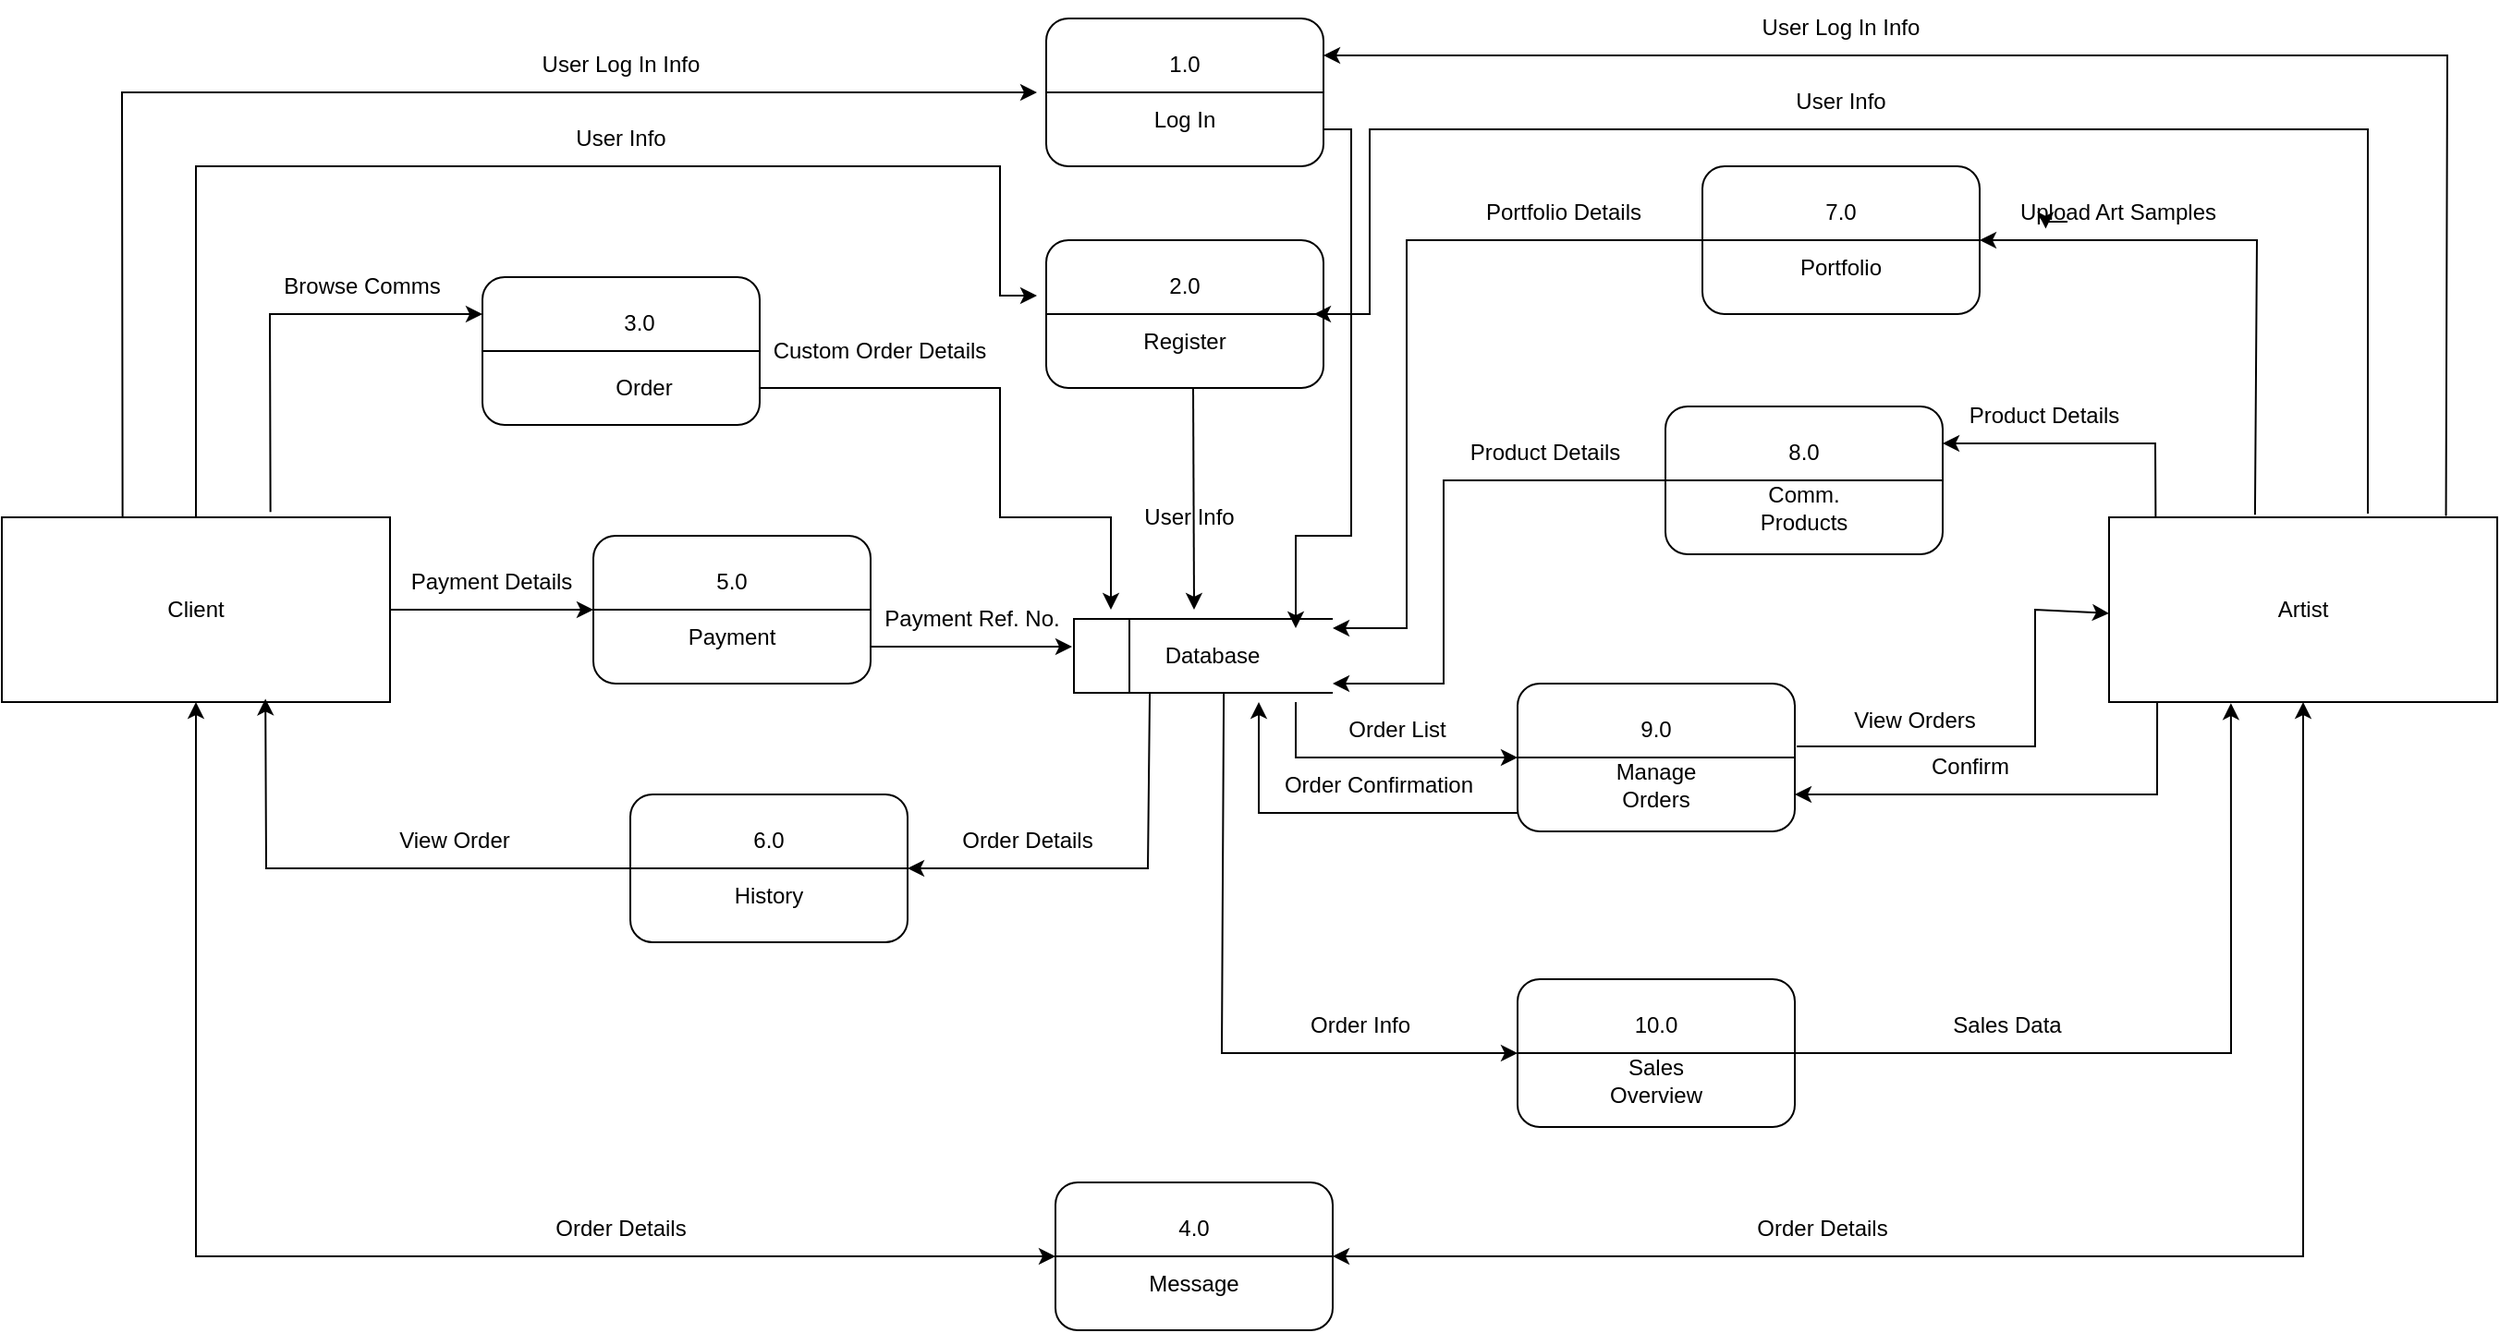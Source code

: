 <mxfile version="27.0.2">
  <diagram name="Page-1" id="rPI7KzPbkXkREmGNHBCn">
    <mxGraphModel dx="1469" dy="921" grid="1" gridSize="10" guides="1" tooltips="1" connect="1" arrows="1" fold="1" page="1" pageScale="1" pageWidth="1400" pageHeight="850" math="0" shadow="0">
      <root>
        <mxCell id="0" />
        <mxCell id="1" parent="0" />
        <mxCell id="pOSwLfRpQy3Trz1Tj1-A-1" value="Client" style="rounded=0;whiteSpace=wrap;html=1;" parent="1" vertex="1">
          <mxGeometry x="20" y="310" width="210" height="100" as="geometry" />
        </mxCell>
        <mxCell id="pOSwLfRpQy3Trz1Tj1-A-10" value="" style="group" parent="1" vertex="1" connectable="0">
          <mxGeometry x="585" y="40" width="150" height="80" as="geometry" />
        </mxCell>
        <mxCell id="pOSwLfRpQy3Trz1Tj1-A-6" value="" style="rounded=1;whiteSpace=wrap;html=1;" parent="pOSwLfRpQy3Trz1Tj1-A-10" vertex="1">
          <mxGeometry width="150" height="80" as="geometry" />
        </mxCell>
        <mxCell id="pOSwLfRpQy3Trz1Tj1-A-7" value="" style="endArrow=none;html=1;rounded=0;exitX=0;exitY=0.5;exitDx=0;exitDy=0;entryX=1;entryY=0.5;entryDx=0;entryDy=0;" parent="pOSwLfRpQy3Trz1Tj1-A-10" source="pOSwLfRpQy3Trz1Tj1-A-6" target="pOSwLfRpQy3Trz1Tj1-A-6" edge="1">
          <mxGeometry width="50" height="50" relative="1" as="geometry">
            <mxPoint x="240" y="120" as="sourcePoint" />
            <mxPoint x="250" y="70" as="targetPoint" />
          </mxGeometry>
        </mxCell>
        <mxCell id="pOSwLfRpQy3Trz1Tj1-A-8" value="1.0" style="text;html=1;align=center;verticalAlign=middle;whiteSpace=wrap;rounded=0;" parent="pOSwLfRpQy3Trz1Tj1-A-10" vertex="1">
          <mxGeometry x="45" y="10" width="60" height="30" as="geometry" />
        </mxCell>
        <mxCell id="pOSwLfRpQy3Trz1Tj1-A-9" value="Log In" style="text;html=1;align=center;verticalAlign=middle;whiteSpace=wrap;rounded=0;" parent="pOSwLfRpQy3Trz1Tj1-A-10" vertex="1">
          <mxGeometry x="45" y="40" width="60" height="30" as="geometry" />
        </mxCell>
        <mxCell id="pOSwLfRpQy3Trz1Tj1-A-11" value="" style="group" parent="1" vertex="1" connectable="0">
          <mxGeometry x="585" y="160" width="150" height="80" as="geometry" />
        </mxCell>
        <mxCell id="pOSwLfRpQy3Trz1Tj1-A-12" value="" style="rounded=1;whiteSpace=wrap;html=1;" parent="pOSwLfRpQy3Trz1Tj1-A-11" vertex="1">
          <mxGeometry width="150" height="80" as="geometry" />
        </mxCell>
        <mxCell id="pOSwLfRpQy3Trz1Tj1-A-13" value="" style="endArrow=none;html=1;rounded=0;exitX=0;exitY=0.5;exitDx=0;exitDy=0;entryX=1;entryY=0.5;entryDx=0;entryDy=0;" parent="pOSwLfRpQy3Trz1Tj1-A-11" source="pOSwLfRpQy3Trz1Tj1-A-12" target="pOSwLfRpQy3Trz1Tj1-A-12" edge="1">
          <mxGeometry width="50" height="50" relative="1" as="geometry">
            <mxPoint x="240" y="120" as="sourcePoint" />
            <mxPoint x="250" y="70" as="targetPoint" />
          </mxGeometry>
        </mxCell>
        <mxCell id="pOSwLfRpQy3Trz1Tj1-A-14" value="2.0" style="text;html=1;align=center;verticalAlign=middle;whiteSpace=wrap;rounded=0;" parent="pOSwLfRpQy3Trz1Tj1-A-11" vertex="1">
          <mxGeometry x="45" y="10" width="60" height="30" as="geometry" />
        </mxCell>
        <mxCell id="pOSwLfRpQy3Trz1Tj1-A-15" value="Register" style="text;html=1;align=center;verticalAlign=middle;whiteSpace=wrap;rounded=0;" parent="pOSwLfRpQy3Trz1Tj1-A-11" vertex="1">
          <mxGeometry x="45" y="40" width="60" height="30" as="geometry" />
        </mxCell>
        <mxCell id="pOSwLfRpQy3Trz1Tj1-A-19" value="" style="group" parent="1" vertex="1" connectable="0">
          <mxGeometry x="290" y="180" width="150" height="80" as="geometry" />
        </mxCell>
        <mxCell id="pOSwLfRpQy3Trz1Tj1-A-20" value="" style="rounded=1;whiteSpace=wrap;html=1;" parent="pOSwLfRpQy3Trz1Tj1-A-19" vertex="1">
          <mxGeometry x="-10" width="150" height="80" as="geometry" />
        </mxCell>
        <mxCell id="pOSwLfRpQy3Trz1Tj1-A-21" value="" style="endArrow=none;html=1;rounded=0;exitX=0;exitY=0.5;exitDx=0;exitDy=0;entryX=1;entryY=0.5;entryDx=0;entryDy=0;" parent="pOSwLfRpQy3Trz1Tj1-A-19" source="pOSwLfRpQy3Trz1Tj1-A-20" target="pOSwLfRpQy3Trz1Tj1-A-20" edge="1">
          <mxGeometry width="50" height="50" relative="1" as="geometry">
            <mxPoint x="240" y="120" as="sourcePoint" />
            <mxPoint x="250" y="70" as="targetPoint" />
          </mxGeometry>
        </mxCell>
        <mxCell id="pOSwLfRpQy3Trz1Tj1-A-22" value="3.0" style="text;html=1;align=center;verticalAlign=middle;whiteSpace=wrap;rounded=0;" parent="pOSwLfRpQy3Trz1Tj1-A-19" vertex="1">
          <mxGeometry x="45" y="10" width="60" height="30" as="geometry" />
        </mxCell>
        <mxCell id="pOSwLfRpQy3Trz1Tj1-A-23" value="Order" style="text;html=1;align=center;verticalAlign=middle;whiteSpace=wrap;rounded=0;" parent="pOSwLfRpQy3Trz1Tj1-A-19" vertex="1">
          <mxGeometry x="45" y="50" width="65" height="20" as="geometry" />
        </mxCell>
        <mxCell id="pOSwLfRpQy3Trz1Tj1-A-25" value="" style="group" parent="1" vertex="1" connectable="0">
          <mxGeometry x="600" y="365" width="140" height="40" as="geometry" />
        </mxCell>
        <mxCell id="pOSwLfRpQy3Trz1Tj1-A-18" value="" style="html=1;dashed=0;whiteSpace=wrap;shape=mxgraph.dfd.dataStoreID;align=left;spacingLeft=3;points=[[0,0],[0.5,0],[1,0],[0,0.5],[1,0.5],[0,1],[0.5,1],[1,1]];" parent="pOSwLfRpQy3Trz1Tj1-A-25" vertex="1">
          <mxGeometry width="140" height="40" as="geometry" />
        </mxCell>
        <mxCell id="pOSwLfRpQy3Trz1Tj1-A-24" value="Database" style="text;html=1;align=center;verticalAlign=middle;whiteSpace=wrap;rounded=0;" parent="pOSwLfRpQy3Trz1Tj1-A-25" vertex="1">
          <mxGeometry x="45" y="5" width="60" height="30" as="geometry" />
        </mxCell>
        <mxCell id="pOSwLfRpQy3Trz1Tj1-A-26" value="" style="group" parent="1" vertex="1" connectable="0">
          <mxGeometry x="340" y="320" width="150" height="80" as="geometry" />
        </mxCell>
        <mxCell id="pOSwLfRpQy3Trz1Tj1-A-27" value="" style="rounded=1;whiteSpace=wrap;html=1;" parent="pOSwLfRpQy3Trz1Tj1-A-26" vertex="1">
          <mxGeometry width="150" height="80" as="geometry" />
        </mxCell>
        <mxCell id="pOSwLfRpQy3Trz1Tj1-A-28" value="" style="endArrow=none;html=1;rounded=0;exitX=0;exitY=0.5;exitDx=0;exitDy=0;entryX=1;entryY=0.5;entryDx=0;entryDy=0;" parent="pOSwLfRpQy3Trz1Tj1-A-26" source="pOSwLfRpQy3Trz1Tj1-A-27" target="pOSwLfRpQy3Trz1Tj1-A-27" edge="1">
          <mxGeometry width="50" height="50" relative="1" as="geometry">
            <mxPoint x="240" y="120" as="sourcePoint" />
            <mxPoint x="250" y="70" as="targetPoint" />
          </mxGeometry>
        </mxCell>
        <mxCell id="pOSwLfRpQy3Trz1Tj1-A-29" value="5.0" style="text;html=1;align=center;verticalAlign=middle;whiteSpace=wrap;rounded=0;" parent="pOSwLfRpQy3Trz1Tj1-A-26" vertex="1">
          <mxGeometry x="45" y="10" width="60" height="30" as="geometry" />
        </mxCell>
        <mxCell id="pOSwLfRpQy3Trz1Tj1-A-30" value="Payment" style="text;html=1;align=center;verticalAlign=middle;whiteSpace=wrap;rounded=0;" parent="pOSwLfRpQy3Trz1Tj1-A-26" vertex="1">
          <mxGeometry x="45" y="40" width="60" height="30" as="geometry" />
        </mxCell>
        <mxCell id="pOSwLfRpQy3Trz1Tj1-A-31" value="" style="group" parent="1" vertex="1" connectable="0">
          <mxGeometry x="940" y="120" width="150" height="80" as="geometry" />
        </mxCell>
        <mxCell id="pOSwLfRpQy3Trz1Tj1-A-32" value="" style="rounded=1;whiteSpace=wrap;html=1;" parent="pOSwLfRpQy3Trz1Tj1-A-31" vertex="1">
          <mxGeometry width="150" height="80" as="geometry" />
        </mxCell>
        <mxCell id="pOSwLfRpQy3Trz1Tj1-A-33" value="" style="endArrow=none;html=1;rounded=0;exitX=0;exitY=0.5;exitDx=0;exitDy=0;entryX=1;entryY=0.5;entryDx=0;entryDy=0;" parent="pOSwLfRpQy3Trz1Tj1-A-31" source="pOSwLfRpQy3Trz1Tj1-A-32" target="pOSwLfRpQy3Trz1Tj1-A-32" edge="1">
          <mxGeometry width="50" height="50" relative="1" as="geometry">
            <mxPoint x="240" y="120" as="sourcePoint" />
            <mxPoint x="250" y="70" as="targetPoint" />
          </mxGeometry>
        </mxCell>
        <mxCell id="pOSwLfRpQy3Trz1Tj1-A-34" value="7.0" style="text;html=1;align=center;verticalAlign=middle;whiteSpace=wrap;rounded=0;" parent="pOSwLfRpQy3Trz1Tj1-A-31" vertex="1">
          <mxGeometry x="45" y="10" width="60" height="30" as="geometry" />
        </mxCell>
        <mxCell id="pOSwLfRpQy3Trz1Tj1-A-35" value="Portfolio" style="text;html=1;align=center;verticalAlign=middle;whiteSpace=wrap;rounded=0;" parent="pOSwLfRpQy3Trz1Tj1-A-31" vertex="1">
          <mxGeometry x="45" y="40" width="60" height="30" as="geometry" />
        </mxCell>
        <mxCell id="pOSwLfRpQy3Trz1Tj1-A-37" value="Artist" style="rounded=0;whiteSpace=wrap;html=1;" parent="1" vertex="1">
          <mxGeometry x="1160" y="310" width="210" height="100" as="geometry" />
        </mxCell>
        <mxCell id="pOSwLfRpQy3Trz1Tj1-A-38" value="" style="group" parent="1" vertex="1" connectable="0">
          <mxGeometry x="590" y="670" width="150" height="80" as="geometry" />
        </mxCell>
        <mxCell id="pOSwLfRpQy3Trz1Tj1-A-39" value="" style="rounded=1;whiteSpace=wrap;html=1;" parent="pOSwLfRpQy3Trz1Tj1-A-38" vertex="1">
          <mxGeometry width="150" height="80" as="geometry" />
        </mxCell>
        <mxCell id="pOSwLfRpQy3Trz1Tj1-A-40" value="" style="endArrow=none;html=1;rounded=0;exitX=0;exitY=0.5;exitDx=0;exitDy=0;entryX=1;entryY=0.5;entryDx=0;entryDy=0;" parent="pOSwLfRpQy3Trz1Tj1-A-38" source="pOSwLfRpQy3Trz1Tj1-A-39" target="pOSwLfRpQy3Trz1Tj1-A-39" edge="1">
          <mxGeometry width="50" height="50" relative="1" as="geometry">
            <mxPoint x="240" y="120" as="sourcePoint" />
            <mxPoint x="250" y="70" as="targetPoint" />
          </mxGeometry>
        </mxCell>
        <mxCell id="pOSwLfRpQy3Trz1Tj1-A-41" value="4.0" style="text;html=1;align=center;verticalAlign=middle;whiteSpace=wrap;rounded=0;" parent="pOSwLfRpQy3Trz1Tj1-A-38" vertex="1">
          <mxGeometry x="45" y="10" width="60" height="30" as="geometry" />
        </mxCell>
        <mxCell id="pOSwLfRpQy3Trz1Tj1-A-42" value="Message" style="text;html=1;align=center;verticalAlign=middle;whiteSpace=wrap;rounded=0;" parent="pOSwLfRpQy3Trz1Tj1-A-38" vertex="1">
          <mxGeometry x="45" y="40" width="60" height="30" as="geometry" />
        </mxCell>
        <mxCell id="pOSwLfRpQy3Trz1Tj1-A-43" value="" style="group" parent="1" vertex="1" connectable="0">
          <mxGeometry x="360" y="460" width="150" height="80" as="geometry" />
        </mxCell>
        <mxCell id="pOSwLfRpQy3Trz1Tj1-A-44" value="" style="rounded=1;whiteSpace=wrap;html=1;" parent="pOSwLfRpQy3Trz1Tj1-A-43" vertex="1">
          <mxGeometry width="150" height="80" as="geometry" />
        </mxCell>
        <mxCell id="pOSwLfRpQy3Trz1Tj1-A-45" value="" style="endArrow=none;html=1;rounded=0;exitX=0;exitY=0.5;exitDx=0;exitDy=0;entryX=1;entryY=0.5;entryDx=0;entryDy=0;" parent="pOSwLfRpQy3Trz1Tj1-A-43" source="pOSwLfRpQy3Trz1Tj1-A-44" target="pOSwLfRpQy3Trz1Tj1-A-44" edge="1">
          <mxGeometry width="50" height="50" relative="1" as="geometry">
            <mxPoint x="240" y="120" as="sourcePoint" />
            <mxPoint x="250" y="70" as="targetPoint" />
          </mxGeometry>
        </mxCell>
        <mxCell id="pOSwLfRpQy3Trz1Tj1-A-46" value="6.0" style="text;html=1;align=center;verticalAlign=middle;whiteSpace=wrap;rounded=0;" parent="pOSwLfRpQy3Trz1Tj1-A-43" vertex="1">
          <mxGeometry x="45" y="10" width="60" height="30" as="geometry" />
        </mxCell>
        <mxCell id="pOSwLfRpQy3Trz1Tj1-A-47" value="History" style="text;html=1;align=center;verticalAlign=middle;whiteSpace=wrap;rounded=0;" parent="pOSwLfRpQy3Trz1Tj1-A-43" vertex="1">
          <mxGeometry x="45" y="40" width="60" height="30" as="geometry" />
        </mxCell>
        <mxCell id="pOSwLfRpQy3Trz1Tj1-A-52" value="" style="group" parent="1" vertex="1" connectable="0">
          <mxGeometry x="920" y="250" width="150" height="80" as="geometry" />
        </mxCell>
        <mxCell id="pOSwLfRpQy3Trz1Tj1-A-53" value="" style="rounded=1;whiteSpace=wrap;html=1;" parent="pOSwLfRpQy3Trz1Tj1-A-52" vertex="1">
          <mxGeometry width="150" height="80" as="geometry" />
        </mxCell>
        <mxCell id="pOSwLfRpQy3Trz1Tj1-A-54" value="" style="endArrow=none;html=1;rounded=0;exitX=0;exitY=0.5;exitDx=0;exitDy=0;entryX=1;entryY=0.5;entryDx=0;entryDy=0;" parent="pOSwLfRpQy3Trz1Tj1-A-52" source="pOSwLfRpQy3Trz1Tj1-A-53" target="pOSwLfRpQy3Trz1Tj1-A-53" edge="1">
          <mxGeometry width="50" height="50" relative="1" as="geometry">
            <mxPoint x="240" y="120" as="sourcePoint" />
            <mxPoint x="250" y="70" as="targetPoint" />
          </mxGeometry>
        </mxCell>
        <mxCell id="pOSwLfRpQy3Trz1Tj1-A-55" value="8.0" style="text;html=1;align=center;verticalAlign=middle;whiteSpace=wrap;rounded=0;" parent="pOSwLfRpQy3Trz1Tj1-A-52" vertex="1">
          <mxGeometry x="45" y="10" width="60" height="30" as="geometry" />
        </mxCell>
        <mxCell id="pOSwLfRpQy3Trz1Tj1-A-56" value="Comm. Products" style="text;html=1;align=center;verticalAlign=middle;whiteSpace=wrap;rounded=0;" parent="pOSwLfRpQy3Trz1Tj1-A-52" vertex="1">
          <mxGeometry x="45" y="40" width="60" height="30" as="geometry" />
        </mxCell>
        <mxCell id="pOSwLfRpQy3Trz1Tj1-A-57" value="" style="group" parent="1" vertex="1" connectable="0">
          <mxGeometry x="840" y="400" width="150" height="80" as="geometry" />
        </mxCell>
        <mxCell id="pOSwLfRpQy3Trz1Tj1-A-58" value="" style="rounded=1;whiteSpace=wrap;html=1;" parent="pOSwLfRpQy3Trz1Tj1-A-57" vertex="1">
          <mxGeometry width="150" height="80" as="geometry" />
        </mxCell>
        <mxCell id="pOSwLfRpQy3Trz1Tj1-A-59" value="" style="endArrow=none;html=1;rounded=0;exitX=0;exitY=0.5;exitDx=0;exitDy=0;entryX=1;entryY=0.5;entryDx=0;entryDy=0;" parent="pOSwLfRpQy3Trz1Tj1-A-57" source="pOSwLfRpQy3Trz1Tj1-A-58" target="pOSwLfRpQy3Trz1Tj1-A-58" edge="1">
          <mxGeometry width="50" height="50" relative="1" as="geometry">
            <mxPoint x="240" y="120" as="sourcePoint" />
            <mxPoint x="250" y="70" as="targetPoint" />
          </mxGeometry>
        </mxCell>
        <mxCell id="pOSwLfRpQy3Trz1Tj1-A-60" value="9.0" style="text;html=1;align=center;verticalAlign=middle;whiteSpace=wrap;rounded=0;" parent="pOSwLfRpQy3Trz1Tj1-A-57" vertex="1">
          <mxGeometry x="45" y="10" width="60" height="30" as="geometry" />
        </mxCell>
        <mxCell id="pOSwLfRpQy3Trz1Tj1-A-61" value="Manage Orders" style="text;html=1;align=center;verticalAlign=middle;whiteSpace=wrap;rounded=0;" parent="pOSwLfRpQy3Trz1Tj1-A-57" vertex="1">
          <mxGeometry x="45" y="40" width="60" height="30" as="geometry" />
        </mxCell>
        <mxCell id="pOSwLfRpQy3Trz1Tj1-A-62" value="" style="group" parent="1" vertex="1" connectable="0">
          <mxGeometry x="840" y="560" width="150" height="80" as="geometry" />
        </mxCell>
        <mxCell id="pOSwLfRpQy3Trz1Tj1-A-63" value="" style="rounded=1;whiteSpace=wrap;html=1;" parent="pOSwLfRpQy3Trz1Tj1-A-62" vertex="1">
          <mxGeometry width="150" height="80" as="geometry" />
        </mxCell>
        <mxCell id="pOSwLfRpQy3Trz1Tj1-A-64" value="" style="endArrow=none;html=1;rounded=0;exitX=0;exitY=0.5;exitDx=0;exitDy=0;entryX=1;entryY=0.5;entryDx=0;entryDy=0;" parent="pOSwLfRpQy3Trz1Tj1-A-62" source="pOSwLfRpQy3Trz1Tj1-A-63" target="pOSwLfRpQy3Trz1Tj1-A-63" edge="1">
          <mxGeometry width="50" height="50" relative="1" as="geometry">
            <mxPoint x="240" y="120" as="sourcePoint" />
            <mxPoint x="250" y="70" as="targetPoint" />
          </mxGeometry>
        </mxCell>
        <mxCell id="pOSwLfRpQy3Trz1Tj1-A-65" value="10.0" style="text;html=1;align=center;verticalAlign=middle;whiteSpace=wrap;rounded=0;" parent="pOSwLfRpQy3Trz1Tj1-A-62" vertex="1">
          <mxGeometry x="45" y="10" width="60" height="30" as="geometry" />
        </mxCell>
        <mxCell id="pOSwLfRpQy3Trz1Tj1-A-66" value="Sales Overview" style="text;html=1;align=center;verticalAlign=middle;whiteSpace=wrap;rounded=0;" parent="pOSwLfRpQy3Trz1Tj1-A-62" vertex="1">
          <mxGeometry x="45" y="40" width="60" height="30" as="geometry" />
        </mxCell>
        <mxCell id="pOSwLfRpQy3Trz1Tj1-A-68" value="" style="endArrow=classic;html=1;rounded=0;exitX=0.311;exitY=-0.004;exitDx=0;exitDy=0;exitPerimeter=0;" parent="1" source="pOSwLfRpQy3Trz1Tj1-A-1" edge="1">
          <mxGeometry width="50" height="50" relative="1" as="geometry">
            <mxPoint x="160" y="280" as="sourcePoint" />
            <mxPoint x="580" y="80" as="targetPoint" />
            <Array as="points">
              <mxPoint x="85" y="80" />
            </Array>
          </mxGeometry>
        </mxCell>
        <mxCell id="pOSwLfRpQy3Trz1Tj1-A-69" value="" style="endArrow=classic;html=1;rounded=0;exitX=0.5;exitY=0;exitDx=0;exitDy=0;" parent="1" source="pOSwLfRpQy3Trz1Tj1-A-1" edge="1">
          <mxGeometry width="50" height="50" relative="1" as="geometry">
            <mxPoint x="610" y="350" as="sourcePoint" />
            <mxPoint x="580" y="190" as="targetPoint" />
            <Array as="points">
              <mxPoint x="125" y="120" />
              <mxPoint x="560" y="120" />
              <mxPoint x="560" y="190" />
            </Array>
          </mxGeometry>
        </mxCell>
        <mxCell id="pOSwLfRpQy3Trz1Tj1-A-70" value="" style="endArrow=classic;html=1;rounded=0;exitX=0.692;exitY=-0.029;exitDx=0;exitDy=0;exitPerimeter=0;entryX=0;entryY=0.25;entryDx=0;entryDy=0;" parent="1" source="pOSwLfRpQy3Trz1Tj1-A-1" target="pOSwLfRpQy3Trz1Tj1-A-20" edge="1">
          <mxGeometry width="50" height="50" relative="1" as="geometry">
            <mxPoint x="610" y="350" as="sourcePoint" />
            <mxPoint x="660" y="300" as="targetPoint" />
            <Array as="points">
              <mxPoint x="165" y="200" />
            </Array>
          </mxGeometry>
        </mxCell>
        <mxCell id="pOSwLfRpQy3Trz1Tj1-A-71" value="" style="endArrow=classic;html=1;rounded=0;entryX=0;entryY=0.5;entryDx=0;entryDy=0;exitX=1;exitY=0.5;exitDx=0;exitDy=0;" parent="1" source="pOSwLfRpQy3Trz1Tj1-A-1" target="pOSwLfRpQy3Trz1Tj1-A-27" edge="1">
          <mxGeometry width="50" height="50" relative="1" as="geometry">
            <mxPoint x="310" y="360" as="sourcePoint" />
            <mxPoint x="660" y="300" as="targetPoint" />
          </mxGeometry>
        </mxCell>
        <mxCell id="pOSwLfRpQy3Trz1Tj1-A-72" value="" style="endArrow=classic;html=1;rounded=0;exitX=1;exitY=0.75;exitDx=0;exitDy=0;" parent="1" source="pOSwLfRpQy3Trz1Tj1-A-20" edge="1">
          <mxGeometry width="50" height="50" relative="1" as="geometry">
            <mxPoint x="570" y="410" as="sourcePoint" />
            <mxPoint x="620" y="360" as="targetPoint" />
            <Array as="points">
              <mxPoint x="560" y="240" />
              <mxPoint x="560" y="310" />
              <mxPoint x="620" y="310" />
            </Array>
          </mxGeometry>
        </mxCell>
        <mxCell id="pOSwLfRpQy3Trz1Tj1-A-73" value="" style="endArrow=classic;html=1;rounded=0;exitX=1;exitY=0.75;exitDx=0;exitDy=0;" parent="1" source="pOSwLfRpQy3Trz1Tj1-A-27" edge="1">
          <mxGeometry width="50" height="50" relative="1" as="geometry">
            <mxPoint x="570" y="410" as="sourcePoint" />
            <mxPoint x="599" y="380" as="targetPoint" />
          </mxGeometry>
        </mxCell>
        <mxCell id="pOSwLfRpQy3Trz1Tj1-A-74" value="" style="endArrow=classic;html=1;rounded=0;entryX=0.679;entryY=0.982;entryDx=0;entryDy=0;entryPerimeter=0;exitX=0;exitY=0.5;exitDx=0;exitDy=0;" parent="1" source="pOSwLfRpQy3Trz1Tj1-A-44" target="pOSwLfRpQy3Trz1Tj1-A-1" edge="1">
          <mxGeometry width="50" height="50" relative="1" as="geometry">
            <mxPoint x="640" y="400" as="sourcePoint" />
            <mxPoint x="690" y="350" as="targetPoint" />
            <Array as="points">
              <mxPoint x="163" y="500" />
            </Array>
          </mxGeometry>
        </mxCell>
        <mxCell id="pOSwLfRpQy3Trz1Tj1-A-75" value="" style="endArrow=classic;html=1;rounded=0;exitX=0.293;exitY=0.996;exitDx=0;exitDy=0;exitPerimeter=0;" parent="1" source="pOSwLfRpQy3Trz1Tj1-A-18" edge="1">
          <mxGeometry width="50" height="50" relative="1" as="geometry">
            <mxPoint x="640" y="410" as="sourcePoint" />
            <mxPoint x="510" y="500" as="targetPoint" />
            <Array as="points">
              <mxPoint x="640" y="500" />
            </Array>
          </mxGeometry>
        </mxCell>
        <mxCell id="pOSwLfRpQy3Trz1Tj1-A-76" value="" style="endArrow=classic;startArrow=classic;html=1;rounded=0;exitX=0.5;exitY=1;exitDx=0;exitDy=0;" parent="1" source="pOSwLfRpQy3Trz1Tj1-A-1" edge="1">
          <mxGeometry width="50" height="50" relative="1" as="geometry">
            <mxPoint x="760" y="350" as="sourcePoint" />
            <mxPoint x="590" y="710" as="targetPoint" />
            <Array as="points">
              <mxPoint x="125" y="710" />
            </Array>
          </mxGeometry>
        </mxCell>
        <mxCell id="pOSwLfRpQy3Trz1Tj1-A-77" value="" style="endArrow=classic;startArrow=classic;html=1;rounded=0;entryX=0.5;entryY=1;entryDx=0;entryDy=0;" parent="1" target="pOSwLfRpQy3Trz1Tj1-A-37" edge="1">
          <mxGeometry width="50" height="50" relative="1" as="geometry">
            <mxPoint x="740" y="710" as="sourcePoint" />
            <mxPoint x="810" y="300" as="targetPoint" />
            <Array as="points">
              <mxPoint x="1265" y="710" />
            </Array>
          </mxGeometry>
        </mxCell>
        <mxCell id="pOSwLfRpQy3Trz1Tj1-A-78" value="" style="endArrow=classic;html=1;rounded=0;exitX=0.579;exitY=1.004;exitDx=0;exitDy=0;exitPerimeter=0;" parent="1" source="pOSwLfRpQy3Trz1Tj1-A-18" edge="1">
          <mxGeometry width="50" height="50" relative="1" as="geometry">
            <mxPoint x="680" y="410" as="sourcePoint" />
            <mxPoint x="840" y="600" as="targetPoint" />
            <Array as="points">
              <mxPoint x="680" y="600" />
            </Array>
          </mxGeometry>
        </mxCell>
        <mxCell id="pOSwLfRpQy3Trz1Tj1-A-80" value="" style="endArrow=classic;html=1;rounded=0;" parent="1" edge="1">
          <mxGeometry width="50" height="50" relative="1" as="geometry">
            <mxPoint x="840" y="470" as="sourcePoint" />
            <mxPoint x="700" y="410" as="targetPoint" />
            <Array as="points">
              <mxPoint x="700" y="470" />
            </Array>
          </mxGeometry>
        </mxCell>
        <mxCell id="pOSwLfRpQy3Trz1Tj1-A-81" value="" style="endArrow=classic;html=1;rounded=0;" parent="1" edge="1">
          <mxGeometry width="50" height="50" relative="1" as="geometry">
            <mxPoint x="920" y="290" as="sourcePoint" />
            <mxPoint x="740" y="400" as="targetPoint" />
            <Array as="points">
              <mxPoint x="800" y="290" />
              <mxPoint x="800" y="400" />
            </Array>
          </mxGeometry>
        </mxCell>
        <mxCell id="pOSwLfRpQy3Trz1Tj1-A-82" value="" style="endArrow=classic;html=1;rounded=0;exitX=0;exitY=0.5;exitDx=0;exitDy=0;" parent="1" source="pOSwLfRpQy3Trz1Tj1-A-32" edge="1">
          <mxGeometry width="50" height="50" relative="1" as="geometry">
            <mxPoint x="960" y="140" as="sourcePoint" />
            <mxPoint x="740" y="370" as="targetPoint" />
            <Array as="points">
              <mxPoint x="780" y="160" />
              <mxPoint x="780" y="370" />
            </Array>
          </mxGeometry>
        </mxCell>
        <mxCell id="pOSwLfRpQy3Trz1Tj1-A-83" value="" style="endArrow=classic;html=1;rounded=0;" parent="1" edge="1">
          <mxGeometry width="50" height="50" relative="1" as="geometry">
            <mxPoint x="664.5" y="240" as="sourcePoint" />
            <mxPoint x="665" y="360" as="targetPoint" />
          </mxGeometry>
        </mxCell>
        <mxCell id="pOSwLfRpQy3Trz1Tj1-A-85" value="" style="endArrow=classic;html=1;rounded=0;entryX=1;entryY=0.25;entryDx=0;entryDy=0;exitX=0.868;exitY=-0.008;exitDx=0;exitDy=0;exitPerimeter=0;" parent="1" source="pOSwLfRpQy3Trz1Tj1-A-37" target="pOSwLfRpQy3Trz1Tj1-A-6" edge="1">
          <mxGeometry width="50" height="50" relative="1" as="geometry">
            <mxPoint x="1343" y="300" as="sourcePoint" />
            <mxPoint x="810" y="300" as="targetPoint" />
            <Array as="points">
              <mxPoint x="1343" y="60" />
            </Array>
          </mxGeometry>
        </mxCell>
        <mxCell id="pOSwLfRpQy3Trz1Tj1-A-86" value="" style="endArrow=classic;html=1;rounded=0;" parent="1" edge="1">
          <mxGeometry width="50" height="50" relative="1" as="geometry">
            <mxPoint x="1300" y="308" as="sourcePoint" />
            <mxPoint x="730" y="200" as="targetPoint" />
            <Array as="points">
              <mxPoint x="1300" y="100" />
              <mxPoint x="760" y="100" />
              <mxPoint x="760" y="200" />
            </Array>
          </mxGeometry>
        </mxCell>
        <mxCell id="pOSwLfRpQy3Trz1Tj1-A-87" value="" style="endArrow=classic;html=1;rounded=0;exitX=1;exitY=0.75;exitDx=0;exitDy=0;" parent="1" source="pOSwLfRpQy3Trz1Tj1-A-6" edge="1">
          <mxGeometry width="50" height="50" relative="1" as="geometry">
            <mxPoint x="760" y="350" as="sourcePoint" />
            <mxPoint x="720" y="370" as="targetPoint" />
            <Array as="points">
              <mxPoint x="750" y="100" />
              <mxPoint x="750" y="320" />
              <mxPoint x="720" y="320" />
            </Array>
          </mxGeometry>
        </mxCell>
        <mxCell id="pOSwLfRpQy3Trz1Tj1-A-88" value="" style="endArrow=classic;html=1;rounded=0;exitX=0.376;exitY=-0.014;exitDx=0;exitDy=0;exitPerimeter=0;" parent="1" source="pOSwLfRpQy3Trz1Tj1-A-37" edge="1">
          <mxGeometry width="50" height="50" relative="1" as="geometry">
            <mxPoint x="1240" y="310" as="sourcePoint" />
            <mxPoint x="1090" y="160" as="targetPoint" />
            <Array as="points">
              <mxPoint x="1240" y="160" />
            </Array>
          </mxGeometry>
        </mxCell>
        <mxCell id="pOSwLfRpQy3Trz1Tj1-A-89" value="" style="endArrow=classic;html=1;rounded=0;exitX=0.12;exitY=0.001;exitDx=0;exitDy=0;exitPerimeter=0;entryX=1;entryY=0.25;entryDx=0;entryDy=0;" parent="1" source="pOSwLfRpQy3Trz1Tj1-A-37" target="pOSwLfRpQy3Trz1Tj1-A-53" edge="1">
          <mxGeometry width="50" height="50" relative="1" as="geometry">
            <mxPoint x="760" y="350" as="sourcePoint" />
            <mxPoint x="810" y="300" as="targetPoint" />
            <Array as="points">
              <mxPoint x="1185" y="270" />
              <mxPoint x="1120" y="270" />
            </Array>
          </mxGeometry>
        </mxCell>
        <mxCell id="pOSwLfRpQy3Trz1Tj1-A-90" value="" style="endArrow=classic;html=1;rounded=0;" parent="1" edge="1">
          <mxGeometry width="50" height="50" relative="1" as="geometry">
            <mxPoint x="991" y="434" as="sourcePoint" />
            <mxPoint x="1160" y="362" as="targetPoint" />
            <Array as="points">
              <mxPoint x="1120" y="434" />
              <mxPoint x="1120" y="360" />
            </Array>
          </mxGeometry>
        </mxCell>
        <mxCell id="pOSwLfRpQy3Trz1Tj1-A-91" value="" style="endArrow=classic;html=1;rounded=0;entryX=1;entryY=0.75;entryDx=0;entryDy=0;exitX=0.124;exitY=1;exitDx=0;exitDy=0;exitPerimeter=0;" parent="1" source="pOSwLfRpQy3Trz1Tj1-A-37" target="pOSwLfRpQy3Trz1Tj1-A-58" edge="1">
          <mxGeometry width="50" height="50" relative="1" as="geometry">
            <mxPoint x="1186" y="423" as="sourcePoint" />
            <mxPoint x="990" y="280" as="targetPoint" />
            <Array as="points">
              <mxPoint x="1186" y="460" />
              <mxPoint x="1121" y="460" />
            </Array>
          </mxGeometry>
        </mxCell>
        <mxCell id="pOSwLfRpQy3Trz1Tj1-A-92" value="" style="endArrow=classic;html=1;rounded=0;entryX=0.314;entryY=1.006;entryDx=0;entryDy=0;entryPerimeter=0;" parent="1" target="pOSwLfRpQy3Trz1Tj1-A-37" edge="1">
          <mxGeometry width="50" height="50" relative="1" as="geometry">
            <mxPoint x="990" y="600" as="sourcePoint" />
            <mxPoint x="990" y="440" as="targetPoint" />
            <Array as="points">
              <mxPoint x="1226" y="600" />
            </Array>
          </mxGeometry>
        </mxCell>
        <mxCell id="pOSwLfRpQy3Trz1Tj1-A-98" value="User Log In Info" style="text;html=1;align=center;verticalAlign=middle;whiteSpace=wrap;rounded=0;" parent="1" vertex="1">
          <mxGeometry x="290" y="50" width="130" height="30" as="geometry" />
        </mxCell>
        <mxCell id="pOSwLfRpQy3Trz1Tj1-A-99" value="User Info" style="text;html=1;align=center;verticalAlign=middle;whiteSpace=wrap;rounded=0;" parent="1" vertex="1">
          <mxGeometry x="290" y="90" width="130" height="30" as="geometry" />
        </mxCell>
        <mxCell id="pOSwLfRpQy3Trz1Tj1-A-100" value="Browse Comms" style="text;html=1;align=center;verticalAlign=middle;whiteSpace=wrap;rounded=0;" parent="1" vertex="1">
          <mxGeometry x="150" y="170" width="130" height="30" as="geometry" />
        </mxCell>
        <mxCell id="pOSwLfRpQy3Trz1Tj1-A-102" value="Payment Details" style="text;html=1;align=center;verticalAlign=middle;whiteSpace=wrap;rounded=0;" parent="1" vertex="1">
          <mxGeometry x="220" y="330" width="130" height="30" as="geometry" />
        </mxCell>
        <mxCell id="pOSwLfRpQy3Trz1Tj1-A-104" value="View Order" style="text;html=1;align=center;verticalAlign=middle;whiteSpace=wrap;rounded=0;" parent="1" vertex="1">
          <mxGeometry x="200" y="470" width="130" height="30" as="geometry" />
        </mxCell>
        <mxCell id="pOSwLfRpQy3Trz1Tj1-A-105" value="Order Details" style="text;html=1;align=center;verticalAlign=middle;whiteSpace=wrap;rounded=0;" parent="1" vertex="1">
          <mxGeometry x="510" y="470" width="130" height="30" as="geometry" />
        </mxCell>
        <mxCell id="pOSwLfRpQy3Trz1Tj1-A-107" value="Order Details" style="text;html=1;align=center;verticalAlign=middle;whiteSpace=wrap;rounded=0;" parent="1" vertex="1">
          <mxGeometry x="290" y="680" width="130" height="30" as="geometry" />
        </mxCell>
        <mxCell id="pOSwLfRpQy3Trz1Tj1-A-108" value="Payment Ref. No." style="text;html=1;align=center;verticalAlign=middle;whiteSpace=wrap;rounded=0;" parent="1" vertex="1">
          <mxGeometry x="480" y="350" width="130" height="30" as="geometry" />
        </mxCell>
        <mxCell id="pOSwLfRpQy3Trz1Tj1-A-109" value="Custom Order Details" style="text;html=1;align=center;verticalAlign=middle;whiteSpace=wrap;rounded=0;" parent="1" vertex="1">
          <mxGeometry x="430" y="205" width="130" height="30" as="geometry" />
        </mxCell>
        <mxCell id="pOSwLfRpQy3Trz1Tj1-A-112" style="edgeStyle=orthogonalEdgeStyle;rounded=0;orthogonalLoop=1;jettySize=auto;html=1;exitX=0.5;exitY=1;exitDx=0;exitDy=0;" parent="1" source="pOSwLfRpQy3Trz1Tj1-A-109" target="pOSwLfRpQy3Trz1Tj1-A-109" edge="1">
          <mxGeometry relative="1" as="geometry" />
        </mxCell>
        <mxCell id="pOSwLfRpQy3Trz1Tj1-A-113" value="Order Details" style="text;html=1;align=center;verticalAlign=middle;whiteSpace=wrap;rounded=0;" parent="1" vertex="1">
          <mxGeometry x="940" y="680" width="130" height="30" as="geometry" />
        </mxCell>
        <mxCell id="pOSwLfRpQy3Trz1Tj1-A-114" value="Order Info" style="text;html=1;align=center;verticalAlign=middle;whiteSpace=wrap;rounded=0;" parent="1" vertex="1">
          <mxGeometry x="690" y="570" width="130" height="30" as="geometry" />
        </mxCell>
        <mxCell id="pOSwLfRpQy3Trz1Tj1-A-115" value="Sales Data" style="text;html=1;align=center;verticalAlign=middle;whiteSpace=wrap;rounded=0;" parent="1" vertex="1">
          <mxGeometry x="1040" y="570" width="130" height="30" as="geometry" />
        </mxCell>
        <mxCell id="pOSwLfRpQy3Trz1Tj1-A-118" value="" style="endArrow=classic;html=1;rounded=0;" parent="1" edge="1">
          <mxGeometry width="50" height="50" relative="1" as="geometry">
            <mxPoint x="720" y="410" as="sourcePoint" />
            <mxPoint x="840" y="440" as="targetPoint" />
            <Array as="points">
              <mxPoint x="720" y="440" />
            </Array>
          </mxGeometry>
        </mxCell>
        <mxCell id="pOSwLfRpQy3Trz1Tj1-A-119" value="Order Confirmation" style="text;html=1;align=center;verticalAlign=middle;whiteSpace=wrap;rounded=0;" parent="1" vertex="1">
          <mxGeometry x="700" y="440" width="130" height="30" as="geometry" />
        </mxCell>
        <mxCell id="pOSwLfRpQy3Trz1Tj1-A-120" value="Order List" style="text;html=1;align=center;verticalAlign=middle;whiteSpace=wrap;rounded=0;" parent="1" vertex="1">
          <mxGeometry x="710" y="410" width="130" height="30" as="geometry" />
        </mxCell>
        <mxCell id="pOSwLfRpQy3Trz1Tj1-A-123" value="Confirm" style="text;html=1;align=center;verticalAlign=middle;whiteSpace=wrap;rounded=0;" parent="1" vertex="1">
          <mxGeometry x="1020" y="430" width="130" height="30" as="geometry" />
        </mxCell>
        <mxCell id="pOSwLfRpQy3Trz1Tj1-A-125" value="View Orders" style="text;html=1;align=center;verticalAlign=middle;whiteSpace=wrap;rounded=0;" parent="1" vertex="1">
          <mxGeometry x="990" y="405" width="130" height="30" as="geometry" />
        </mxCell>
        <mxCell id="pOSwLfRpQy3Trz1Tj1-A-126" value="Product Details" style="text;html=1;align=center;verticalAlign=middle;whiteSpace=wrap;rounded=0;" parent="1" vertex="1">
          <mxGeometry x="1060" y="240" width="130" height="30" as="geometry" />
        </mxCell>
        <mxCell id="pOSwLfRpQy3Trz1Tj1-A-127" value="User Info" style="text;html=1;align=center;verticalAlign=middle;whiteSpace=wrap;rounded=0;" parent="1" vertex="1">
          <mxGeometry x="590" y="290" width="145" height="40" as="geometry" />
        </mxCell>
        <mxCell id="pOSwLfRpQy3Trz1Tj1-A-128" value="Product Details" style="text;html=1;align=center;verticalAlign=middle;whiteSpace=wrap;rounded=0;" parent="1" vertex="1">
          <mxGeometry x="790" y="260" width="130" height="30" as="geometry" />
        </mxCell>
        <mxCell id="pOSwLfRpQy3Trz1Tj1-A-130" value="Upload Art Samples" style="text;html=1;align=center;verticalAlign=middle;whiteSpace=wrap;rounded=0;" parent="1" vertex="1">
          <mxGeometry x="1110" y="140" width="110" height="10" as="geometry" />
        </mxCell>
        <mxCell id="pOSwLfRpQy3Trz1Tj1-A-131" value="Portfolio Details" style="text;html=1;align=center;verticalAlign=middle;whiteSpace=wrap;rounded=0;" parent="1" vertex="1">
          <mxGeometry x="800" y="130" width="130" height="30" as="geometry" />
        </mxCell>
        <mxCell id="pOSwLfRpQy3Trz1Tj1-A-132" style="edgeStyle=orthogonalEdgeStyle;rounded=0;orthogonalLoop=1;jettySize=auto;html=1;exitX=0.25;exitY=1;exitDx=0;exitDy=0;entryX=0.143;entryY=1.376;entryDx=0;entryDy=0;entryPerimeter=0;" parent="1" source="pOSwLfRpQy3Trz1Tj1-A-130" target="pOSwLfRpQy3Trz1Tj1-A-130" edge="1">
          <mxGeometry relative="1" as="geometry" />
        </mxCell>
        <mxCell id="pOSwLfRpQy3Trz1Tj1-A-134" value="User Info" style="text;html=1;align=center;verticalAlign=middle;whiteSpace=wrap;rounded=0;" parent="1" vertex="1">
          <mxGeometry x="950" y="70" width="130" height="30" as="geometry" />
        </mxCell>
        <mxCell id="pOSwLfRpQy3Trz1Tj1-A-135" value="User Log In Info" style="text;html=1;align=center;verticalAlign=middle;whiteSpace=wrap;rounded=0;" parent="1" vertex="1">
          <mxGeometry x="950" y="30" width="130" height="30" as="geometry" />
        </mxCell>
      </root>
    </mxGraphModel>
  </diagram>
</mxfile>
